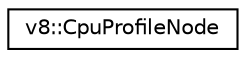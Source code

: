 digraph "Graphical Class Hierarchy"
{
  edge [fontname="Helvetica",fontsize="10",labelfontname="Helvetica",labelfontsize="10"];
  node [fontname="Helvetica",fontsize="10",shape=record];
  rankdir="LR";
  Node1 [label="v8::CpuProfileNode",height=0.2,width=0.4,color="black", fillcolor="white", style="filled",URL="$classv8_1_1CpuProfileNode.html"];
}
